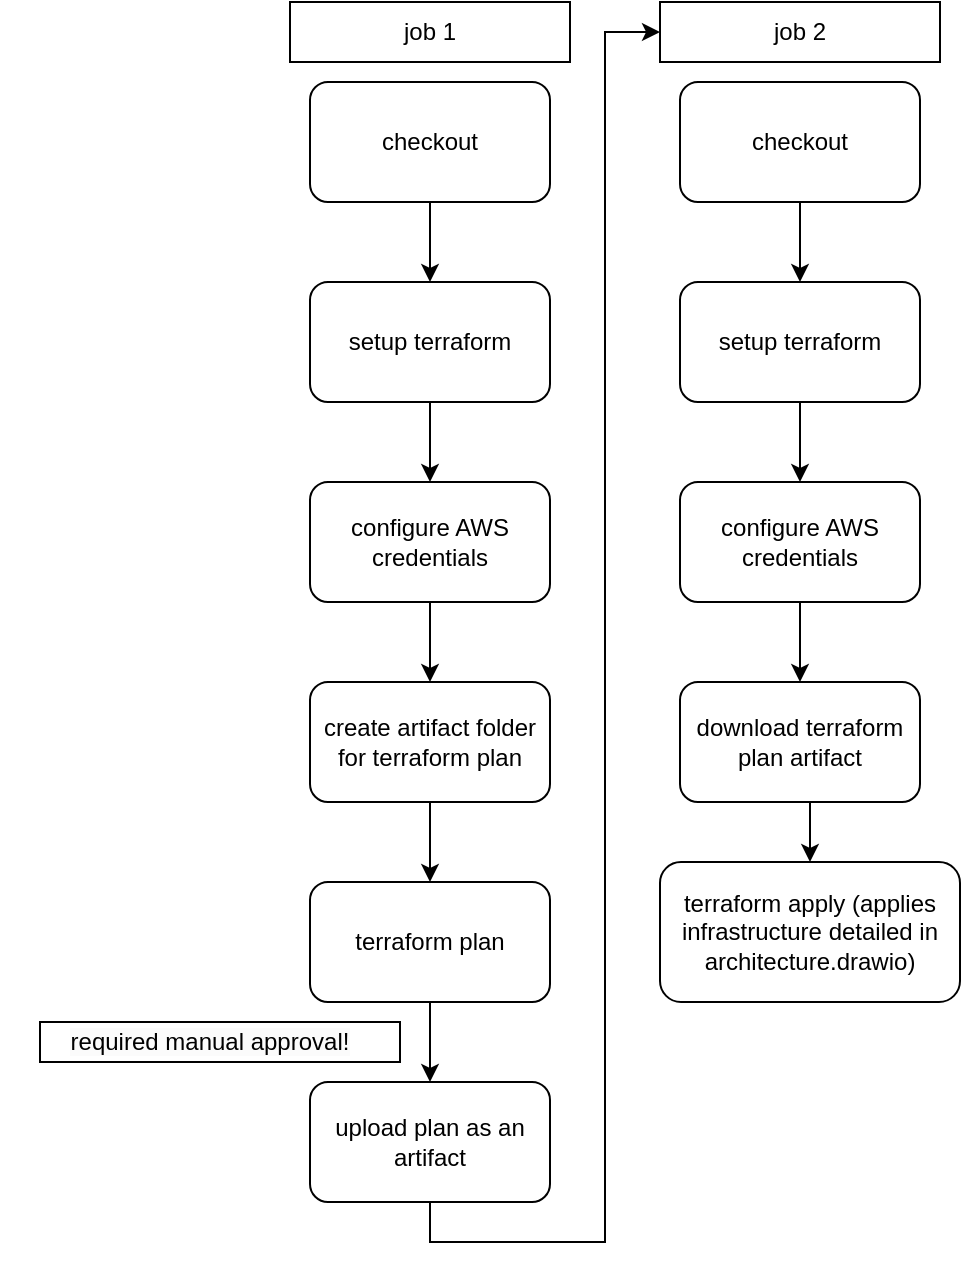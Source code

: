 <mxfile version="21.1.4" type="github">
  <diagram name="Page-1" id="zpEbbsgoqlpwcpbmMQB3">
    <mxGraphModel dx="880" dy="6995" grid="1" gridSize="10" guides="1" tooltips="1" connect="1" arrows="1" fold="1" page="1" pageScale="1" pageWidth="850" pageHeight="1100" math="0" shadow="0">
      <root>
        <mxCell id="0" />
        <mxCell id="1" parent="0" />
        <mxCell id="F5i6MvYMADEW8BndOGvX-4" style="edgeStyle=orthogonalEdgeStyle;rounded=0;orthogonalLoop=1;jettySize=auto;html=1;exitX=0.5;exitY=1;exitDx=0;exitDy=0;entryX=0.5;entryY=0;entryDx=0;entryDy=0;" edge="1" parent="1" source="F5i6MvYMADEW8BndOGvX-1" target="F5i6MvYMADEW8BndOGvX-2">
          <mxGeometry relative="1" as="geometry" />
        </mxCell>
        <mxCell id="F5i6MvYMADEW8BndOGvX-1" value="checkout" style="rounded=1;whiteSpace=wrap;html=1;" vertex="1" parent="1">
          <mxGeometry x="365" y="-6550" width="120" height="60" as="geometry" />
        </mxCell>
        <mxCell id="F5i6MvYMADEW8BndOGvX-5" style="edgeStyle=orthogonalEdgeStyle;rounded=0;orthogonalLoop=1;jettySize=auto;html=1;exitX=0.5;exitY=1;exitDx=0;exitDy=0;entryX=0.5;entryY=0;entryDx=0;entryDy=0;" edge="1" parent="1" source="F5i6MvYMADEW8BndOGvX-2" target="F5i6MvYMADEW8BndOGvX-3">
          <mxGeometry relative="1" as="geometry" />
        </mxCell>
        <mxCell id="F5i6MvYMADEW8BndOGvX-2" value="setup terraform" style="rounded=1;whiteSpace=wrap;html=1;" vertex="1" parent="1">
          <mxGeometry x="365" y="-6450" width="120" height="60" as="geometry" />
        </mxCell>
        <mxCell id="F5i6MvYMADEW8BndOGvX-10" style="edgeStyle=orthogonalEdgeStyle;rounded=0;orthogonalLoop=1;jettySize=auto;html=1;exitX=0.5;exitY=1;exitDx=0;exitDy=0;entryX=0.5;entryY=0;entryDx=0;entryDy=0;" edge="1" parent="1" source="F5i6MvYMADEW8BndOGvX-3" target="F5i6MvYMADEW8BndOGvX-6">
          <mxGeometry relative="1" as="geometry" />
        </mxCell>
        <mxCell id="F5i6MvYMADEW8BndOGvX-3" value="configure AWS credentials" style="rounded=1;whiteSpace=wrap;html=1;" vertex="1" parent="1">
          <mxGeometry x="365" y="-6350" width="120" height="60" as="geometry" />
        </mxCell>
        <mxCell id="F5i6MvYMADEW8BndOGvX-11" style="edgeStyle=orthogonalEdgeStyle;rounded=0;orthogonalLoop=1;jettySize=auto;html=1;exitX=0.5;exitY=1;exitDx=0;exitDy=0;" edge="1" parent="1" source="F5i6MvYMADEW8BndOGvX-6" target="F5i6MvYMADEW8BndOGvX-7">
          <mxGeometry relative="1" as="geometry" />
        </mxCell>
        <mxCell id="F5i6MvYMADEW8BndOGvX-6" value="create artifact folder for terraform plan" style="rounded=1;whiteSpace=wrap;html=1;" vertex="1" parent="1">
          <mxGeometry x="365" y="-6250" width="120" height="60" as="geometry" />
        </mxCell>
        <mxCell id="F5i6MvYMADEW8BndOGvX-12" style="edgeStyle=orthogonalEdgeStyle;rounded=0;orthogonalLoop=1;jettySize=auto;html=1;exitX=0.5;exitY=1;exitDx=0;exitDy=0;entryX=0.5;entryY=0;entryDx=0;entryDy=0;" edge="1" parent="1" source="F5i6MvYMADEW8BndOGvX-7" target="F5i6MvYMADEW8BndOGvX-9">
          <mxGeometry relative="1" as="geometry" />
        </mxCell>
        <mxCell id="F5i6MvYMADEW8BndOGvX-7" value="terraform plan" style="rounded=1;whiteSpace=wrap;html=1;" vertex="1" parent="1">
          <mxGeometry x="365" y="-6150" width="120" height="60" as="geometry" />
        </mxCell>
        <mxCell id="F5i6MvYMADEW8BndOGvX-19" style="edgeStyle=orthogonalEdgeStyle;rounded=0;orthogonalLoop=1;jettySize=auto;html=1;exitX=0.5;exitY=1;exitDx=0;exitDy=0;entryX=0;entryY=0.5;entryDx=0;entryDy=0;" edge="1" parent="1" source="F5i6MvYMADEW8BndOGvX-9" target="F5i6MvYMADEW8BndOGvX-18">
          <mxGeometry relative="1" as="geometry">
            <mxPoint x="440" y="-5930" as="targetPoint" />
          </mxGeometry>
        </mxCell>
        <mxCell id="F5i6MvYMADEW8BndOGvX-9" value="upload plan as an artifact" style="rounded=1;whiteSpace=wrap;html=1;" vertex="1" parent="1">
          <mxGeometry x="365" y="-6050" width="120" height="60" as="geometry" />
        </mxCell>
        <mxCell id="F5i6MvYMADEW8BndOGvX-15" value="" style="rounded=0;whiteSpace=wrap;html=1;verticalAlign=middle;fontSize=12;labelPosition=center;verticalLabelPosition=middle;align=center;spacing=2;spacingBottom=0;" vertex="1" parent="1">
          <mxGeometry x="230" y="-6080" width="180" height="20" as="geometry" />
        </mxCell>
        <mxCell id="F5i6MvYMADEW8BndOGvX-16" value="&#xa;&lt;br style=&quot;--tw-border-spacing-x: 0; --tw-border-spacing-y: 0; --tw-translate-x: 0; --tw-translate-y: 0; --tw-rotate: 0; --tw-skew-x: 0; --tw-skew-y: 0; --tw-scale-x: 1; --tw-scale-y: 1; --tw-pan-x: ; --tw-pan-y: ; --tw-pinch-zoom: ; --tw-scroll-snap-strictness: proximity; --tw-ordinal: ; --tw-slashed-zero: ; --tw-numeric-figure: ; --tw-numeric-spacing: ; --tw-numeric-fraction: ; --tw-ring-inset: ; --tw-ring-offset-width: 0px; --tw-ring-offset-color: #fff; --tw-ring-color: rgb(59 130 246 / 0.5); --tw-ring-offset-shadow: 0 0 #0000; --tw-ring-shadow: 0 0 #0000; --tw-shadow: 0 0 #0000; --tw-shadow-colored: 0 0 #0000; --tw-blur: ; --tw-brightness: ; --tw-contrast: ; --tw-grayscale: ; --tw-hue-rotate: ; --tw-invert: ; --tw-saturate: ; --tw-sepia: ; --tw-drop-shadow: ; --tw-backdrop-blur: ; --tw-backdrop-brightness: ; --tw-backdrop-contrast: ; --tw-backdrop-grayscale: ; --tw-backdrop-hue-rotate: ; --tw-backdrop-invert: ; --tw-backdrop-opacity: ; --tw-backdrop-saturate: ; --tw-backdrop-sepia: ; border-color: var(--border-color); color: rgb(0, 0, 0); font-family: Helvetica; font-size: 12px; font-style: normal; font-variant-ligatures: normal; font-variant-caps: normal; font-weight: 400; letter-spacing: normal; orphans: 2; text-align: center; text-indent: 0px; text-transform: none; widows: 2; word-spacing: 0px; -webkit-text-stroke-width: 0px; background-color: rgb(251, 251, 251); text-decoration-thickness: initial; text-decoration-style: initial; text-decoration-color: initial;&quot;&gt;&lt;span style=&quot;--tw-border-spacing-x: 0; --tw-border-spacing-y: 0; --tw-translate-x: 0; --tw-translate-y: 0; --tw-rotate: 0; --tw-skew-x: 0; --tw-skew-y: 0; --tw-scale-x: 1; --tw-scale-y: 1; --tw-pan-x: ; --tw-pan-y: ; --tw-pinch-zoom: ; --tw-scroll-snap-strictness: proximity; --tw-ordinal: ; --tw-slashed-zero: ; --tw-numeric-figure: ; --tw-numeric-spacing: ; --tw-numeric-fraction: ; --tw-ring-inset: ; --tw-ring-offset-width: 0px; --tw-ring-offset-color: #fff; --tw-ring-color: rgb(59 130 246 / 0.5); --tw-ring-offset-shadow: 0 0 #0000; --tw-ring-shadow: 0 0 #0000; --tw-shadow: 0 0 #0000; --tw-shadow-colored: 0 0 #0000; --tw-blur: ; --tw-brightness: ; --tw-contrast: ; --tw-grayscale: ; --tw-hue-rotate: ; --tw-invert: ; --tw-saturate: ; --tw-sepia: ; --tw-drop-shadow: ; --tw-backdrop-blur: ; --tw-backdrop-brightness: ; --tw-backdrop-contrast: ; --tw-backdrop-grayscale: ; --tw-backdrop-hue-rotate: ; --tw-backdrop-invert: ; --tw-backdrop-opacity: ; --tw-backdrop-saturate: ; --tw-backdrop-sepia: ; border-color: var(--border-color); color: rgb(0, 0, 0); font-family: Helvetica; font-size: 12px; font-style: normal; font-variant-ligatures: normal; font-variant-caps: normal; font-weight: 400; letter-spacing: normal; orphans: 2; text-align: center; text-indent: 0px; text-transform: none; widows: 2; word-spacing: 0px; -webkit-text-stroke-width: 0px; text-decoration-thickness: initial; text-decoration-style: initial; text-decoration-color: initial; background-color: rgb(251, 251, 251); float: none; display: inline !important;&quot;&gt;required manual approval!&lt;/span&gt;&lt;br style=&quot;--tw-border-spacing-x: 0; --tw-border-spacing-y: 0; --tw-translate-x: 0; --tw-translate-y: 0; --tw-rotate: 0; --tw-skew-x: 0; --tw-skew-y: 0; --tw-scale-x: 1; --tw-scale-y: 1; --tw-pan-x: ; --tw-pan-y: ; --tw-pinch-zoom: ; --tw-scroll-snap-strictness: proximity; --tw-ordinal: ; --tw-slashed-zero: ; --tw-numeric-figure: ; --tw-numeric-spacing: ; --tw-numeric-fraction: ; --tw-ring-inset: ; --tw-ring-offset-width: 0px; --tw-ring-offset-color: #fff; --tw-ring-color: rgb(59 130 246 / 0.5); --tw-ring-offset-shadow: 0 0 #0000; --tw-ring-shadow: 0 0 #0000; --tw-shadow: 0 0 #0000; --tw-shadow-colored: 0 0 #0000; --tw-blur: ; --tw-brightness: ; --tw-contrast: ; --tw-grayscale: ; --tw-hue-rotate: ; --tw-invert: ; --tw-saturate: ; --tw-sepia: ; --tw-drop-shadow: ; --tw-backdrop-blur: ; --tw-backdrop-brightness: ; --tw-backdrop-contrast: ; --tw-backdrop-grayscale: ; --tw-backdrop-hue-rotate: ; --tw-backdrop-invert: ; --tw-backdrop-opacity: ; --tw-backdrop-saturate: ; --tw-backdrop-sepia: ; border-color: var(--border-color); color: rgb(0, 0, 0); font-family: Helvetica; font-size: 12px; font-style: normal; font-variant-ligatures: normal; font-variant-caps: normal; font-weight: 400; letter-spacing: normal; orphans: 2; text-align: center; text-indent: 0px; text-transform: none; widows: 2; word-spacing: 0px; -webkit-text-stroke-width: 0px; background-color: rgb(251, 251, 251); text-decoration-thickness: initial; text-decoration-style: initial; text-decoration-color: initial;&quot;&gt;&#xa;&#xa;" style="text;html=1;strokeColor=none;fillColor=none;align=center;verticalAlign=middle;whiteSpace=wrap;rounded=0;" vertex="1" parent="1">
          <mxGeometry x="210" y="-6085" width="210" height="30" as="geometry" />
        </mxCell>
        <mxCell id="F5i6MvYMADEW8BndOGvX-17" value="job 1" style="rounded=0;whiteSpace=wrap;html=1;" vertex="1" parent="1">
          <mxGeometry x="355" y="-6590" width="140" height="30" as="geometry" />
        </mxCell>
        <mxCell id="F5i6MvYMADEW8BndOGvX-18" value="job 2" style="rounded=0;whiteSpace=wrap;html=1;" vertex="1" parent="1">
          <mxGeometry x="540" y="-6590" width="140" height="30" as="geometry" />
        </mxCell>
        <mxCell id="F5i6MvYMADEW8BndOGvX-20" style="edgeStyle=orthogonalEdgeStyle;rounded=0;orthogonalLoop=1;jettySize=auto;html=1;exitX=0.5;exitY=1;exitDx=0;exitDy=0;entryX=0.5;entryY=0;entryDx=0;entryDy=0;" edge="1" parent="1" source="F5i6MvYMADEW8BndOGvX-21" target="F5i6MvYMADEW8BndOGvX-23">
          <mxGeometry relative="1" as="geometry" />
        </mxCell>
        <mxCell id="F5i6MvYMADEW8BndOGvX-21" value="checkout" style="rounded=1;whiteSpace=wrap;html=1;" vertex="1" parent="1">
          <mxGeometry x="550" y="-6550" width="120" height="60" as="geometry" />
        </mxCell>
        <mxCell id="F5i6MvYMADEW8BndOGvX-22" style="edgeStyle=orthogonalEdgeStyle;rounded=0;orthogonalLoop=1;jettySize=auto;html=1;exitX=0.5;exitY=1;exitDx=0;exitDy=0;entryX=0.5;entryY=0;entryDx=0;entryDy=0;" edge="1" parent="1" source="F5i6MvYMADEW8BndOGvX-23" target="F5i6MvYMADEW8BndOGvX-24">
          <mxGeometry relative="1" as="geometry" />
        </mxCell>
        <mxCell id="F5i6MvYMADEW8BndOGvX-23" value="setup terraform" style="rounded=1;whiteSpace=wrap;html=1;" vertex="1" parent="1">
          <mxGeometry x="550" y="-6450" width="120" height="60" as="geometry" />
        </mxCell>
        <mxCell id="F5i6MvYMADEW8BndOGvX-26" style="edgeStyle=orthogonalEdgeStyle;rounded=0;orthogonalLoop=1;jettySize=auto;html=1;exitX=0.5;exitY=1;exitDx=0;exitDy=0;entryX=0.5;entryY=0;entryDx=0;entryDy=0;" edge="1" parent="1" source="F5i6MvYMADEW8BndOGvX-24" target="F5i6MvYMADEW8BndOGvX-25">
          <mxGeometry relative="1" as="geometry" />
        </mxCell>
        <mxCell id="F5i6MvYMADEW8BndOGvX-24" value="configure AWS credentials" style="rounded=1;whiteSpace=wrap;html=1;" vertex="1" parent="1">
          <mxGeometry x="550" y="-6350" width="120" height="60" as="geometry" />
        </mxCell>
        <mxCell id="F5i6MvYMADEW8BndOGvX-29" style="edgeStyle=orthogonalEdgeStyle;rounded=0;orthogonalLoop=1;jettySize=auto;html=1;exitX=0.5;exitY=1;exitDx=0;exitDy=0;entryX=0.5;entryY=0;entryDx=0;entryDy=0;" edge="1" parent="1" source="F5i6MvYMADEW8BndOGvX-25" target="F5i6MvYMADEW8BndOGvX-27">
          <mxGeometry relative="1" as="geometry" />
        </mxCell>
        <mxCell id="F5i6MvYMADEW8BndOGvX-25" value="download terraform plan artifact" style="rounded=1;whiteSpace=wrap;html=1;" vertex="1" parent="1">
          <mxGeometry x="550" y="-6250" width="120" height="60" as="geometry" />
        </mxCell>
        <mxCell id="F5i6MvYMADEW8BndOGvX-27" value="terraform apply (applies infrastructure detailed in architecture.drawio)" style="rounded=1;whiteSpace=wrap;html=1;" vertex="1" parent="1">
          <mxGeometry x="540" y="-6160" width="150" height="70" as="geometry" />
        </mxCell>
      </root>
    </mxGraphModel>
  </diagram>
</mxfile>
